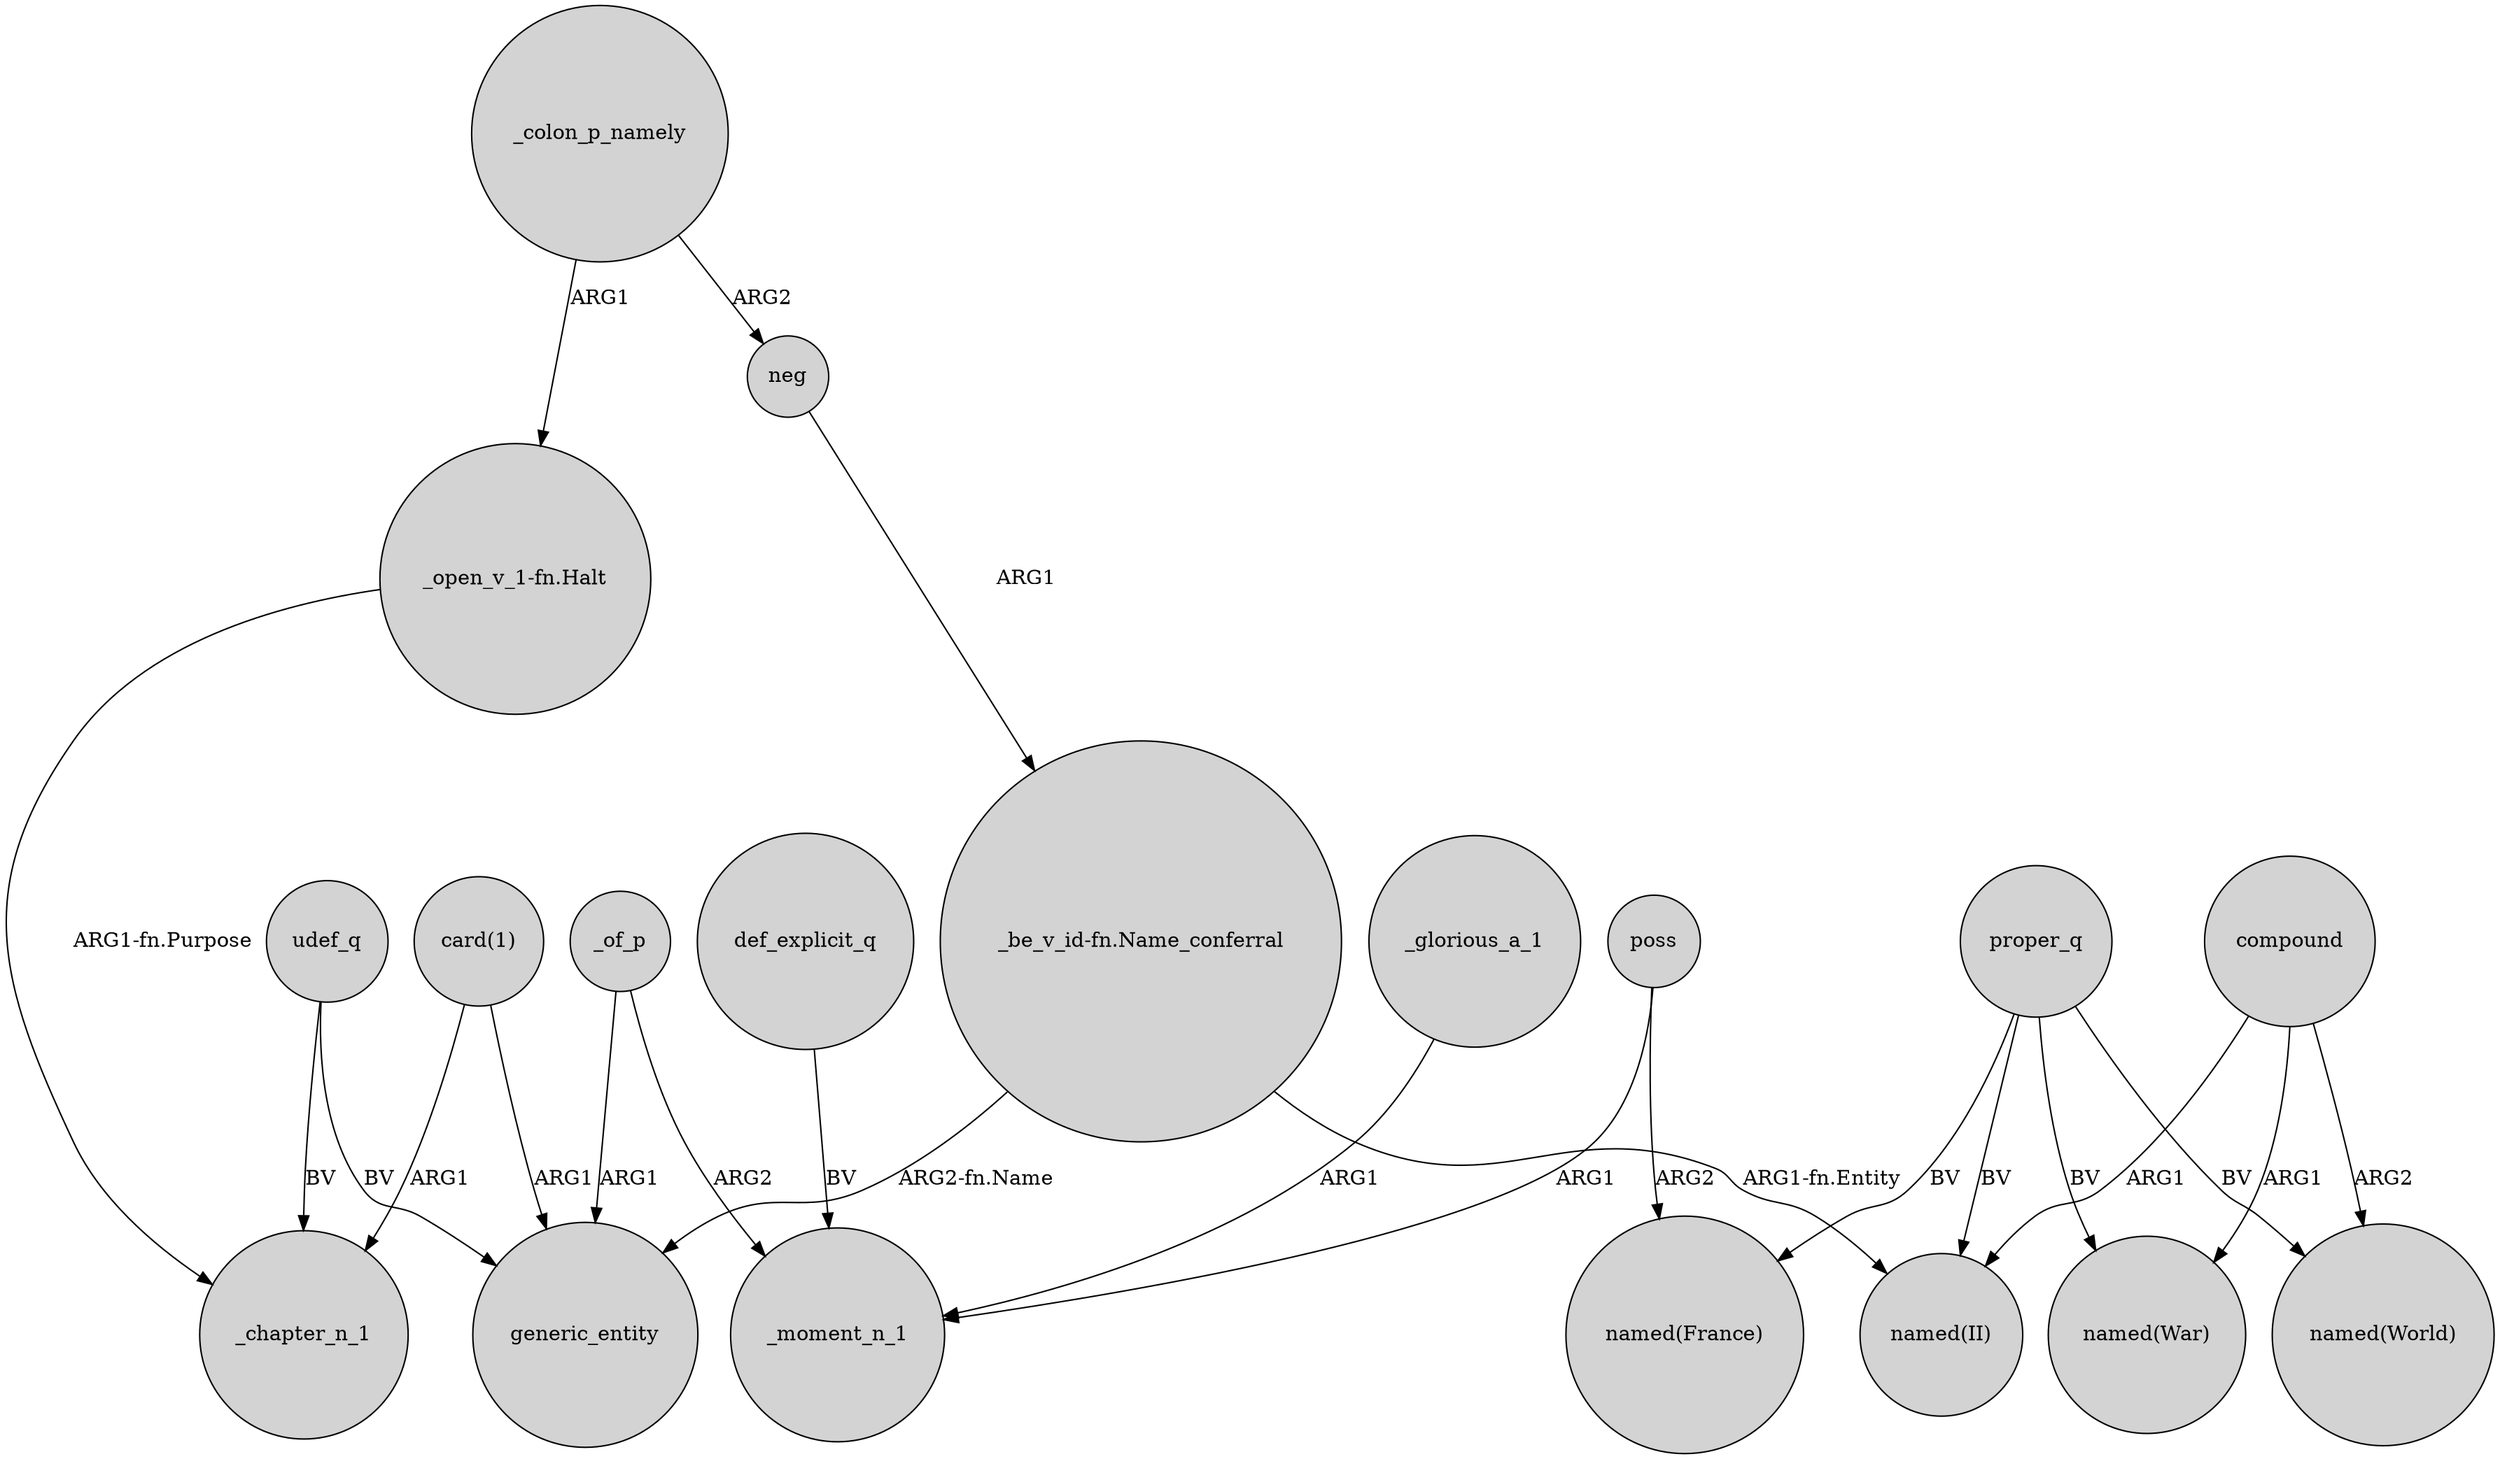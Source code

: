 digraph {
	node [shape=circle style=filled]
	"_be_v_id-fn.Name_conferral" -> generic_entity [label="ARG2-fn.Name"]
	"card(1)" -> generic_entity [label=ARG1]
	def_explicit_q -> _moment_n_1 [label=BV]
	"card(1)" -> _chapter_n_1 [label=ARG1]
	"_open_v_1-fn.Halt" -> _chapter_n_1 [label="ARG1-fn.Purpose"]
	"_be_v_id-fn.Name_conferral" -> "named(II)" [label="ARG1-fn.Entity"]
	_of_p -> generic_entity [label=ARG1]
	proper_q -> "named(France)" [label=BV]
	compound -> "named(II)" [label=ARG1]
	_colon_p_namely -> "_open_v_1-fn.Halt" [label=ARG1]
	udef_q -> generic_entity [label=BV]
	neg -> "_be_v_id-fn.Name_conferral" [label=ARG1]
	compound -> "named(War)" [label=ARG1]
	_glorious_a_1 -> _moment_n_1 [label=ARG1]
	proper_q -> "named(II)" [label=BV]
	_of_p -> _moment_n_1 [label=ARG2]
	proper_q -> "named(War)" [label=BV]
	udef_q -> _chapter_n_1 [label=BV]
	poss -> "named(France)" [label=ARG2]
	proper_q -> "named(World)" [label=BV]
	_colon_p_namely -> neg [label=ARG2]
	poss -> _moment_n_1 [label=ARG1]
	compound -> "named(World)" [label=ARG2]
}
